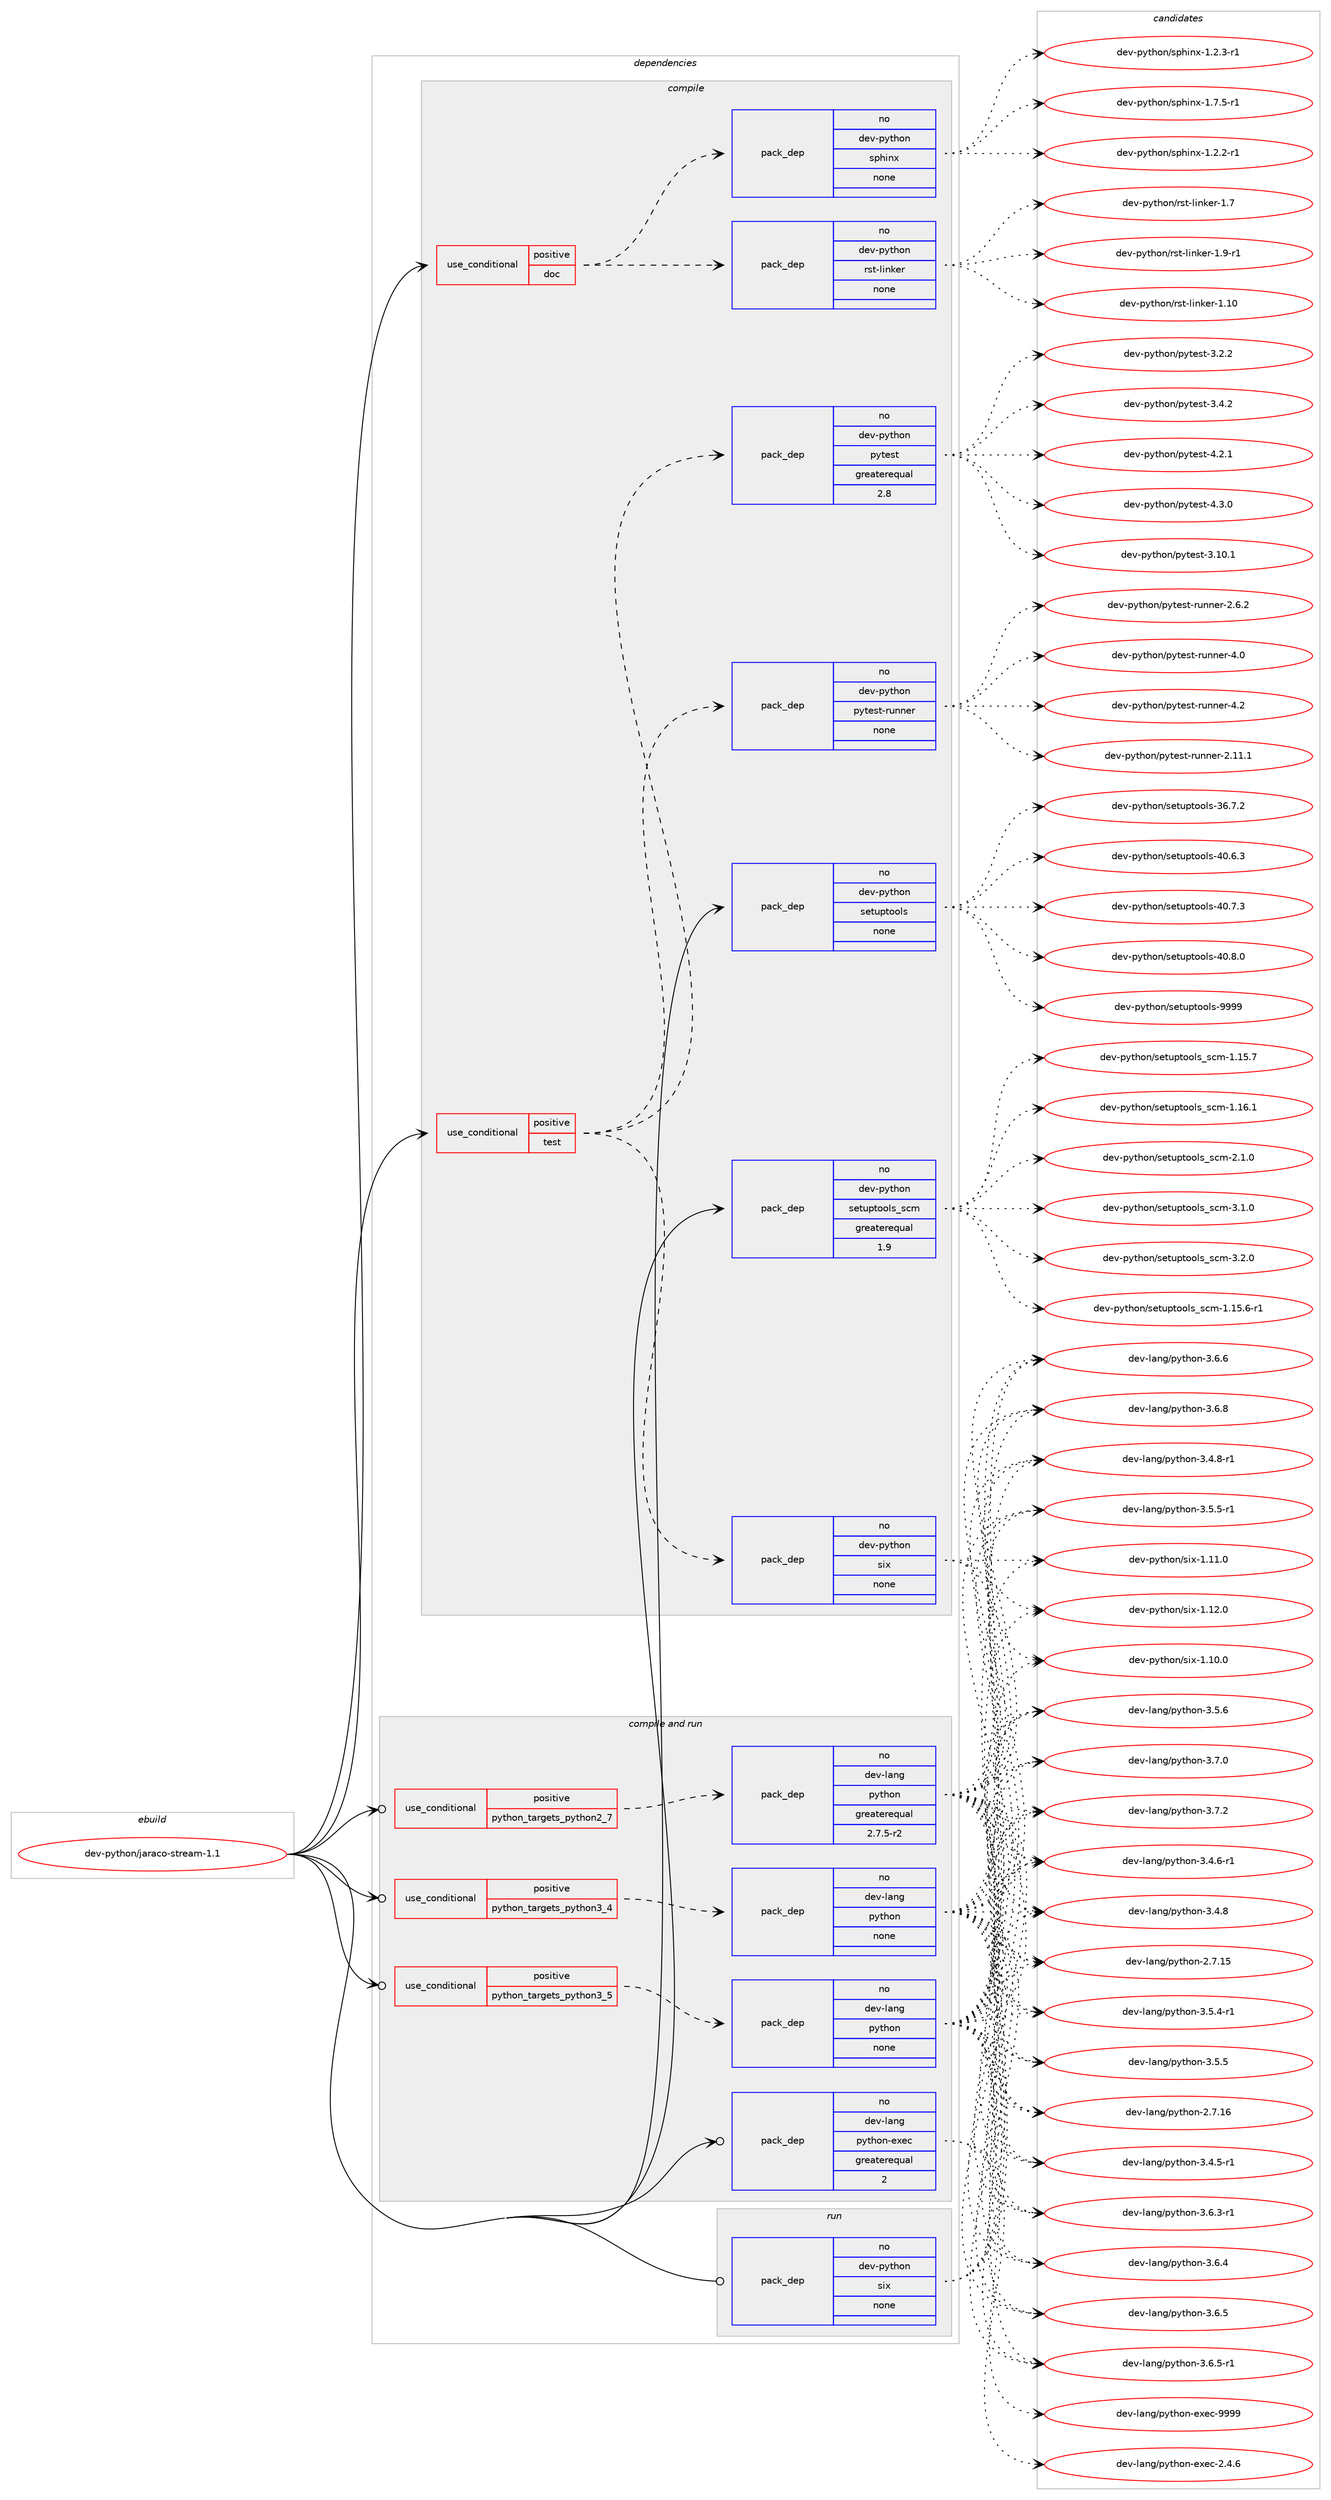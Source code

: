 digraph prolog {

# *************
# Graph options
# *************

newrank=true;
concentrate=true;
compound=true;
graph [rankdir=LR,fontname=Helvetica,fontsize=10,ranksep=1.5];#, ranksep=2.5, nodesep=0.2];
edge  [arrowhead=vee];
node  [fontname=Helvetica,fontsize=10];

# **********
# The ebuild
# **********

subgraph cluster_leftcol {
color=gray;
rank=same;
label=<<i>ebuild</i>>;
id [label="dev-python/jaraco-stream-1.1", color=red, width=4, href="../dev-python/jaraco-stream-1.1.svg"];
}

# ****************
# The dependencies
# ****************

subgraph cluster_midcol {
color=gray;
label=<<i>dependencies</i>>;
subgraph cluster_compile {
fillcolor="#eeeeee";
style=filled;
label=<<i>compile</i>>;
subgraph cond376184 {
dependency1415051 [label=<<TABLE BORDER="0" CELLBORDER="1" CELLSPACING="0" CELLPADDING="4"><TR><TD ROWSPAN="3" CELLPADDING="10">use_conditional</TD></TR><TR><TD>positive</TD></TR><TR><TD>doc</TD></TR></TABLE>>, shape=none, color=red];
subgraph pack1015598 {
dependency1415052 [label=<<TABLE BORDER="0" CELLBORDER="1" CELLSPACING="0" CELLPADDING="4" WIDTH="220"><TR><TD ROWSPAN="6" CELLPADDING="30">pack_dep</TD></TR><TR><TD WIDTH="110">no</TD></TR><TR><TD>dev-python</TD></TR><TR><TD>sphinx</TD></TR><TR><TD>none</TD></TR><TR><TD></TD></TR></TABLE>>, shape=none, color=blue];
}
dependency1415051:e -> dependency1415052:w [weight=20,style="dashed",arrowhead="vee"];
subgraph pack1015599 {
dependency1415053 [label=<<TABLE BORDER="0" CELLBORDER="1" CELLSPACING="0" CELLPADDING="4" WIDTH="220"><TR><TD ROWSPAN="6" CELLPADDING="30">pack_dep</TD></TR><TR><TD WIDTH="110">no</TD></TR><TR><TD>dev-python</TD></TR><TR><TD>rst-linker</TD></TR><TR><TD>none</TD></TR><TR><TD></TD></TR></TABLE>>, shape=none, color=blue];
}
dependency1415051:e -> dependency1415053:w [weight=20,style="dashed",arrowhead="vee"];
}
id:e -> dependency1415051:w [weight=20,style="solid",arrowhead="vee"];
subgraph cond376185 {
dependency1415054 [label=<<TABLE BORDER="0" CELLBORDER="1" CELLSPACING="0" CELLPADDING="4"><TR><TD ROWSPAN="3" CELLPADDING="10">use_conditional</TD></TR><TR><TD>positive</TD></TR><TR><TD>test</TD></TR></TABLE>>, shape=none, color=red];
subgraph pack1015600 {
dependency1415055 [label=<<TABLE BORDER="0" CELLBORDER="1" CELLSPACING="0" CELLPADDING="4" WIDTH="220"><TR><TD ROWSPAN="6" CELLPADDING="30">pack_dep</TD></TR><TR><TD WIDTH="110">no</TD></TR><TR><TD>dev-python</TD></TR><TR><TD>six</TD></TR><TR><TD>none</TD></TR><TR><TD></TD></TR></TABLE>>, shape=none, color=blue];
}
dependency1415054:e -> dependency1415055:w [weight=20,style="dashed",arrowhead="vee"];
subgraph pack1015601 {
dependency1415056 [label=<<TABLE BORDER="0" CELLBORDER="1" CELLSPACING="0" CELLPADDING="4" WIDTH="220"><TR><TD ROWSPAN="6" CELLPADDING="30">pack_dep</TD></TR><TR><TD WIDTH="110">no</TD></TR><TR><TD>dev-python</TD></TR><TR><TD>pytest</TD></TR><TR><TD>greaterequal</TD></TR><TR><TD>2.8</TD></TR></TABLE>>, shape=none, color=blue];
}
dependency1415054:e -> dependency1415056:w [weight=20,style="dashed",arrowhead="vee"];
subgraph pack1015602 {
dependency1415057 [label=<<TABLE BORDER="0" CELLBORDER="1" CELLSPACING="0" CELLPADDING="4" WIDTH="220"><TR><TD ROWSPAN="6" CELLPADDING="30">pack_dep</TD></TR><TR><TD WIDTH="110">no</TD></TR><TR><TD>dev-python</TD></TR><TR><TD>pytest-runner</TD></TR><TR><TD>none</TD></TR><TR><TD></TD></TR></TABLE>>, shape=none, color=blue];
}
dependency1415054:e -> dependency1415057:w [weight=20,style="dashed",arrowhead="vee"];
}
id:e -> dependency1415054:w [weight=20,style="solid",arrowhead="vee"];
subgraph pack1015603 {
dependency1415058 [label=<<TABLE BORDER="0" CELLBORDER="1" CELLSPACING="0" CELLPADDING="4" WIDTH="220"><TR><TD ROWSPAN="6" CELLPADDING="30">pack_dep</TD></TR><TR><TD WIDTH="110">no</TD></TR><TR><TD>dev-python</TD></TR><TR><TD>setuptools</TD></TR><TR><TD>none</TD></TR><TR><TD></TD></TR></TABLE>>, shape=none, color=blue];
}
id:e -> dependency1415058:w [weight=20,style="solid",arrowhead="vee"];
subgraph pack1015604 {
dependency1415059 [label=<<TABLE BORDER="0" CELLBORDER="1" CELLSPACING="0" CELLPADDING="4" WIDTH="220"><TR><TD ROWSPAN="6" CELLPADDING="30">pack_dep</TD></TR><TR><TD WIDTH="110">no</TD></TR><TR><TD>dev-python</TD></TR><TR><TD>setuptools_scm</TD></TR><TR><TD>greaterequal</TD></TR><TR><TD>1.9</TD></TR></TABLE>>, shape=none, color=blue];
}
id:e -> dependency1415059:w [weight=20,style="solid",arrowhead="vee"];
}
subgraph cluster_compileandrun {
fillcolor="#eeeeee";
style=filled;
label=<<i>compile and run</i>>;
subgraph cond376186 {
dependency1415060 [label=<<TABLE BORDER="0" CELLBORDER="1" CELLSPACING="0" CELLPADDING="4"><TR><TD ROWSPAN="3" CELLPADDING="10">use_conditional</TD></TR><TR><TD>positive</TD></TR><TR><TD>python_targets_python2_7</TD></TR></TABLE>>, shape=none, color=red];
subgraph pack1015605 {
dependency1415061 [label=<<TABLE BORDER="0" CELLBORDER="1" CELLSPACING="0" CELLPADDING="4" WIDTH="220"><TR><TD ROWSPAN="6" CELLPADDING="30">pack_dep</TD></TR><TR><TD WIDTH="110">no</TD></TR><TR><TD>dev-lang</TD></TR><TR><TD>python</TD></TR><TR><TD>greaterequal</TD></TR><TR><TD>2.7.5-r2</TD></TR></TABLE>>, shape=none, color=blue];
}
dependency1415060:e -> dependency1415061:w [weight=20,style="dashed",arrowhead="vee"];
}
id:e -> dependency1415060:w [weight=20,style="solid",arrowhead="odotvee"];
subgraph cond376187 {
dependency1415062 [label=<<TABLE BORDER="0" CELLBORDER="1" CELLSPACING="0" CELLPADDING="4"><TR><TD ROWSPAN="3" CELLPADDING="10">use_conditional</TD></TR><TR><TD>positive</TD></TR><TR><TD>python_targets_python3_4</TD></TR></TABLE>>, shape=none, color=red];
subgraph pack1015606 {
dependency1415063 [label=<<TABLE BORDER="0" CELLBORDER="1" CELLSPACING="0" CELLPADDING="4" WIDTH="220"><TR><TD ROWSPAN="6" CELLPADDING="30">pack_dep</TD></TR><TR><TD WIDTH="110">no</TD></TR><TR><TD>dev-lang</TD></TR><TR><TD>python</TD></TR><TR><TD>none</TD></TR><TR><TD></TD></TR></TABLE>>, shape=none, color=blue];
}
dependency1415062:e -> dependency1415063:w [weight=20,style="dashed",arrowhead="vee"];
}
id:e -> dependency1415062:w [weight=20,style="solid",arrowhead="odotvee"];
subgraph cond376188 {
dependency1415064 [label=<<TABLE BORDER="0" CELLBORDER="1" CELLSPACING="0" CELLPADDING="4"><TR><TD ROWSPAN="3" CELLPADDING="10">use_conditional</TD></TR><TR><TD>positive</TD></TR><TR><TD>python_targets_python3_5</TD></TR></TABLE>>, shape=none, color=red];
subgraph pack1015607 {
dependency1415065 [label=<<TABLE BORDER="0" CELLBORDER="1" CELLSPACING="0" CELLPADDING="4" WIDTH="220"><TR><TD ROWSPAN="6" CELLPADDING="30">pack_dep</TD></TR><TR><TD WIDTH="110">no</TD></TR><TR><TD>dev-lang</TD></TR><TR><TD>python</TD></TR><TR><TD>none</TD></TR><TR><TD></TD></TR></TABLE>>, shape=none, color=blue];
}
dependency1415064:e -> dependency1415065:w [weight=20,style="dashed",arrowhead="vee"];
}
id:e -> dependency1415064:w [weight=20,style="solid",arrowhead="odotvee"];
subgraph pack1015608 {
dependency1415066 [label=<<TABLE BORDER="0" CELLBORDER="1" CELLSPACING="0" CELLPADDING="4" WIDTH="220"><TR><TD ROWSPAN="6" CELLPADDING="30">pack_dep</TD></TR><TR><TD WIDTH="110">no</TD></TR><TR><TD>dev-lang</TD></TR><TR><TD>python-exec</TD></TR><TR><TD>greaterequal</TD></TR><TR><TD>2</TD></TR></TABLE>>, shape=none, color=blue];
}
id:e -> dependency1415066:w [weight=20,style="solid",arrowhead="odotvee"];
}
subgraph cluster_run {
fillcolor="#eeeeee";
style=filled;
label=<<i>run</i>>;
subgraph pack1015609 {
dependency1415067 [label=<<TABLE BORDER="0" CELLBORDER="1" CELLSPACING="0" CELLPADDING="4" WIDTH="220"><TR><TD ROWSPAN="6" CELLPADDING="30">pack_dep</TD></TR><TR><TD WIDTH="110">no</TD></TR><TR><TD>dev-python</TD></TR><TR><TD>six</TD></TR><TR><TD>none</TD></TR><TR><TD></TD></TR></TABLE>>, shape=none, color=blue];
}
id:e -> dependency1415067:w [weight=20,style="solid",arrowhead="odot"];
}
}

# **************
# The candidates
# **************

subgraph cluster_choices {
rank=same;
color=gray;
label=<<i>candidates</i>>;

subgraph choice1015598 {
color=black;
nodesep=1;
choice10010111845112121116104111110471151121041051101204549465046504511449 [label="dev-python/sphinx-1.2.2-r1", color=red, width=4,href="../dev-python/sphinx-1.2.2-r1.svg"];
choice10010111845112121116104111110471151121041051101204549465046514511449 [label="dev-python/sphinx-1.2.3-r1", color=red, width=4,href="../dev-python/sphinx-1.2.3-r1.svg"];
choice10010111845112121116104111110471151121041051101204549465546534511449 [label="dev-python/sphinx-1.7.5-r1", color=red, width=4,href="../dev-python/sphinx-1.7.5-r1.svg"];
dependency1415052:e -> choice10010111845112121116104111110471151121041051101204549465046504511449:w [style=dotted,weight="100"];
dependency1415052:e -> choice10010111845112121116104111110471151121041051101204549465046514511449:w [style=dotted,weight="100"];
dependency1415052:e -> choice10010111845112121116104111110471151121041051101204549465546534511449:w [style=dotted,weight="100"];
}
subgraph choice1015599 {
color=black;
nodesep=1;
choice1001011184511212111610411111047114115116451081051101071011144549464948 [label="dev-python/rst-linker-1.10", color=red, width=4,href="../dev-python/rst-linker-1.10.svg"];
choice10010111845112121116104111110471141151164510810511010710111445494655 [label="dev-python/rst-linker-1.7", color=red, width=4,href="../dev-python/rst-linker-1.7.svg"];
choice100101118451121211161041111104711411511645108105110107101114454946574511449 [label="dev-python/rst-linker-1.9-r1", color=red, width=4,href="../dev-python/rst-linker-1.9-r1.svg"];
dependency1415053:e -> choice1001011184511212111610411111047114115116451081051101071011144549464948:w [style=dotted,weight="100"];
dependency1415053:e -> choice10010111845112121116104111110471141151164510810511010710111445494655:w [style=dotted,weight="100"];
dependency1415053:e -> choice100101118451121211161041111104711411511645108105110107101114454946574511449:w [style=dotted,weight="100"];
}
subgraph choice1015600 {
color=black;
nodesep=1;
choice100101118451121211161041111104711510512045494649484648 [label="dev-python/six-1.10.0", color=red, width=4,href="../dev-python/six-1.10.0.svg"];
choice100101118451121211161041111104711510512045494649494648 [label="dev-python/six-1.11.0", color=red, width=4,href="../dev-python/six-1.11.0.svg"];
choice100101118451121211161041111104711510512045494649504648 [label="dev-python/six-1.12.0", color=red, width=4,href="../dev-python/six-1.12.0.svg"];
dependency1415055:e -> choice100101118451121211161041111104711510512045494649484648:w [style=dotted,weight="100"];
dependency1415055:e -> choice100101118451121211161041111104711510512045494649494648:w [style=dotted,weight="100"];
dependency1415055:e -> choice100101118451121211161041111104711510512045494649504648:w [style=dotted,weight="100"];
}
subgraph choice1015601 {
color=black;
nodesep=1;
choice100101118451121211161041111104711212111610111511645514649484649 [label="dev-python/pytest-3.10.1", color=red, width=4,href="../dev-python/pytest-3.10.1.svg"];
choice1001011184511212111610411111047112121116101115116455146504650 [label="dev-python/pytest-3.2.2", color=red, width=4,href="../dev-python/pytest-3.2.2.svg"];
choice1001011184511212111610411111047112121116101115116455146524650 [label="dev-python/pytest-3.4.2", color=red, width=4,href="../dev-python/pytest-3.4.2.svg"];
choice1001011184511212111610411111047112121116101115116455246504649 [label="dev-python/pytest-4.2.1", color=red, width=4,href="../dev-python/pytest-4.2.1.svg"];
choice1001011184511212111610411111047112121116101115116455246514648 [label="dev-python/pytest-4.3.0", color=red, width=4,href="../dev-python/pytest-4.3.0.svg"];
dependency1415056:e -> choice100101118451121211161041111104711212111610111511645514649484649:w [style=dotted,weight="100"];
dependency1415056:e -> choice1001011184511212111610411111047112121116101115116455146504650:w [style=dotted,weight="100"];
dependency1415056:e -> choice1001011184511212111610411111047112121116101115116455146524650:w [style=dotted,weight="100"];
dependency1415056:e -> choice1001011184511212111610411111047112121116101115116455246504649:w [style=dotted,weight="100"];
dependency1415056:e -> choice1001011184511212111610411111047112121116101115116455246514648:w [style=dotted,weight="100"];
}
subgraph choice1015602 {
color=black;
nodesep=1;
choice10010111845112121116104111110471121211161011151164511411711011010111445504649494649 [label="dev-python/pytest-runner-2.11.1", color=red, width=4,href="../dev-python/pytest-runner-2.11.1.svg"];
choice100101118451121211161041111104711212111610111511645114117110110101114455046544650 [label="dev-python/pytest-runner-2.6.2", color=red, width=4,href="../dev-python/pytest-runner-2.6.2.svg"];
choice10010111845112121116104111110471121211161011151164511411711011010111445524648 [label="dev-python/pytest-runner-4.0", color=red, width=4,href="../dev-python/pytest-runner-4.0.svg"];
choice10010111845112121116104111110471121211161011151164511411711011010111445524650 [label="dev-python/pytest-runner-4.2", color=red, width=4,href="../dev-python/pytest-runner-4.2.svg"];
dependency1415057:e -> choice10010111845112121116104111110471121211161011151164511411711011010111445504649494649:w [style=dotted,weight="100"];
dependency1415057:e -> choice100101118451121211161041111104711212111610111511645114117110110101114455046544650:w [style=dotted,weight="100"];
dependency1415057:e -> choice10010111845112121116104111110471121211161011151164511411711011010111445524648:w [style=dotted,weight="100"];
dependency1415057:e -> choice10010111845112121116104111110471121211161011151164511411711011010111445524650:w [style=dotted,weight="100"];
}
subgraph choice1015603 {
color=black;
nodesep=1;
choice100101118451121211161041111104711510111611711211611111110811545515446554650 [label="dev-python/setuptools-36.7.2", color=red, width=4,href="../dev-python/setuptools-36.7.2.svg"];
choice100101118451121211161041111104711510111611711211611111110811545524846544651 [label="dev-python/setuptools-40.6.3", color=red, width=4,href="../dev-python/setuptools-40.6.3.svg"];
choice100101118451121211161041111104711510111611711211611111110811545524846554651 [label="dev-python/setuptools-40.7.3", color=red, width=4,href="../dev-python/setuptools-40.7.3.svg"];
choice100101118451121211161041111104711510111611711211611111110811545524846564648 [label="dev-python/setuptools-40.8.0", color=red, width=4,href="../dev-python/setuptools-40.8.0.svg"];
choice10010111845112121116104111110471151011161171121161111111081154557575757 [label="dev-python/setuptools-9999", color=red, width=4,href="../dev-python/setuptools-9999.svg"];
dependency1415058:e -> choice100101118451121211161041111104711510111611711211611111110811545515446554650:w [style=dotted,weight="100"];
dependency1415058:e -> choice100101118451121211161041111104711510111611711211611111110811545524846544651:w [style=dotted,weight="100"];
dependency1415058:e -> choice100101118451121211161041111104711510111611711211611111110811545524846554651:w [style=dotted,weight="100"];
dependency1415058:e -> choice100101118451121211161041111104711510111611711211611111110811545524846564648:w [style=dotted,weight="100"];
dependency1415058:e -> choice10010111845112121116104111110471151011161171121161111111081154557575757:w [style=dotted,weight="100"];
}
subgraph choice1015604 {
color=black;
nodesep=1;
choice10010111845112121116104111110471151011161171121161111111081159511599109454946495346544511449 [label="dev-python/setuptools_scm-1.15.6-r1", color=red, width=4,href="../dev-python/setuptools_scm-1.15.6-r1.svg"];
choice1001011184511212111610411111047115101116117112116111111108115951159910945494649534655 [label="dev-python/setuptools_scm-1.15.7", color=red, width=4,href="../dev-python/setuptools_scm-1.15.7.svg"];
choice1001011184511212111610411111047115101116117112116111111108115951159910945494649544649 [label="dev-python/setuptools_scm-1.16.1", color=red, width=4,href="../dev-python/setuptools_scm-1.16.1.svg"];
choice10010111845112121116104111110471151011161171121161111111081159511599109455046494648 [label="dev-python/setuptools_scm-2.1.0", color=red, width=4,href="../dev-python/setuptools_scm-2.1.0.svg"];
choice10010111845112121116104111110471151011161171121161111111081159511599109455146494648 [label="dev-python/setuptools_scm-3.1.0", color=red, width=4,href="../dev-python/setuptools_scm-3.1.0.svg"];
choice10010111845112121116104111110471151011161171121161111111081159511599109455146504648 [label="dev-python/setuptools_scm-3.2.0", color=red, width=4,href="../dev-python/setuptools_scm-3.2.0.svg"];
dependency1415059:e -> choice10010111845112121116104111110471151011161171121161111111081159511599109454946495346544511449:w [style=dotted,weight="100"];
dependency1415059:e -> choice1001011184511212111610411111047115101116117112116111111108115951159910945494649534655:w [style=dotted,weight="100"];
dependency1415059:e -> choice1001011184511212111610411111047115101116117112116111111108115951159910945494649544649:w [style=dotted,weight="100"];
dependency1415059:e -> choice10010111845112121116104111110471151011161171121161111111081159511599109455046494648:w [style=dotted,weight="100"];
dependency1415059:e -> choice10010111845112121116104111110471151011161171121161111111081159511599109455146494648:w [style=dotted,weight="100"];
dependency1415059:e -> choice10010111845112121116104111110471151011161171121161111111081159511599109455146504648:w [style=dotted,weight="100"];
}
subgraph choice1015605 {
color=black;
nodesep=1;
choice10010111845108971101034711212111610411111045504655464953 [label="dev-lang/python-2.7.15", color=red, width=4,href="../dev-lang/python-2.7.15.svg"];
choice10010111845108971101034711212111610411111045504655464954 [label="dev-lang/python-2.7.16", color=red, width=4,href="../dev-lang/python-2.7.16.svg"];
choice1001011184510897110103471121211161041111104551465246534511449 [label="dev-lang/python-3.4.5-r1", color=red, width=4,href="../dev-lang/python-3.4.5-r1.svg"];
choice1001011184510897110103471121211161041111104551465246544511449 [label="dev-lang/python-3.4.6-r1", color=red, width=4,href="../dev-lang/python-3.4.6-r1.svg"];
choice100101118451089711010347112121116104111110455146524656 [label="dev-lang/python-3.4.8", color=red, width=4,href="../dev-lang/python-3.4.8.svg"];
choice1001011184510897110103471121211161041111104551465246564511449 [label="dev-lang/python-3.4.8-r1", color=red, width=4,href="../dev-lang/python-3.4.8-r1.svg"];
choice1001011184510897110103471121211161041111104551465346524511449 [label="dev-lang/python-3.5.4-r1", color=red, width=4,href="../dev-lang/python-3.5.4-r1.svg"];
choice100101118451089711010347112121116104111110455146534653 [label="dev-lang/python-3.5.5", color=red, width=4,href="../dev-lang/python-3.5.5.svg"];
choice1001011184510897110103471121211161041111104551465346534511449 [label="dev-lang/python-3.5.5-r1", color=red, width=4,href="../dev-lang/python-3.5.5-r1.svg"];
choice100101118451089711010347112121116104111110455146534654 [label="dev-lang/python-3.5.6", color=red, width=4,href="../dev-lang/python-3.5.6.svg"];
choice1001011184510897110103471121211161041111104551465446514511449 [label="dev-lang/python-3.6.3-r1", color=red, width=4,href="../dev-lang/python-3.6.3-r1.svg"];
choice100101118451089711010347112121116104111110455146544652 [label="dev-lang/python-3.6.4", color=red, width=4,href="../dev-lang/python-3.6.4.svg"];
choice100101118451089711010347112121116104111110455146544653 [label="dev-lang/python-3.6.5", color=red, width=4,href="../dev-lang/python-3.6.5.svg"];
choice1001011184510897110103471121211161041111104551465446534511449 [label="dev-lang/python-3.6.5-r1", color=red, width=4,href="../dev-lang/python-3.6.5-r1.svg"];
choice100101118451089711010347112121116104111110455146544654 [label="dev-lang/python-3.6.6", color=red, width=4,href="../dev-lang/python-3.6.6.svg"];
choice100101118451089711010347112121116104111110455146544656 [label="dev-lang/python-3.6.8", color=red, width=4,href="../dev-lang/python-3.6.8.svg"];
choice100101118451089711010347112121116104111110455146554648 [label="dev-lang/python-3.7.0", color=red, width=4,href="../dev-lang/python-3.7.0.svg"];
choice100101118451089711010347112121116104111110455146554650 [label="dev-lang/python-3.7.2", color=red, width=4,href="../dev-lang/python-3.7.2.svg"];
dependency1415061:e -> choice10010111845108971101034711212111610411111045504655464953:w [style=dotted,weight="100"];
dependency1415061:e -> choice10010111845108971101034711212111610411111045504655464954:w [style=dotted,weight="100"];
dependency1415061:e -> choice1001011184510897110103471121211161041111104551465246534511449:w [style=dotted,weight="100"];
dependency1415061:e -> choice1001011184510897110103471121211161041111104551465246544511449:w [style=dotted,weight="100"];
dependency1415061:e -> choice100101118451089711010347112121116104111110455146524656:w [style=dotted,weight="100"];
dependency1415061:e -> choice1001011184510897110103471121211161041111104551465246564511449:w [style=dotted,weight="100"];
dependency1415061:e -> choice1001011184510897110103471121211161041111104551465346524511449:w [style=dotted,weight="100"];
dependency1415061:e -> choice100101118451089711010347112121116104111110455146534653:w [style=dotted,weight="100"];
dependency1415061:e -> choice1001011184510897110103471121211161041111104551465346534511449:w [style=dotted,weight="100"];
dependency1415061:e -> choice100101118451089711010347112121116104111110455146534654:w [style=dotted,weight="100"];
dependency1415061:e -> choice1001011184510897110103471121211161041111104551465446514511449:w [style=dotted,weight="100"];
dependency1415061:e -> choice100101118451089711010347112121116104111110455146544652:w [style=dotted,weight="100"];
dependency1415061:e -> choice100101118451089711010347112121116104111110455146544653:w [style=dotted,weight="100"];
dependency1415061:e -> choice1001011184510897110103471121211161041111104551465446534511449:w [style=dotted,weight="100"];
dependency1415061:e -> choice100101118451089711010347112121116104111110455146544654:w [style=dotted,weight="100"];
dependency1415061:e -> choice100101118451089711010347112121116104111110455146544656:w [style=dotted,weight="100"];
dependency1415061:e -> choice100101118451089711010347112121116104111110455146554648:w [style=dotted,weight="100"];
dependency1415061:e -> choice100101118451089711010347112121116104111110455146554650:w [style=dotted,weight="100"];
}
subgraph choice1015606 {
color=black;
nodesep=1;
choice10010111845108971101034711212111610411111045504655464953 [label="dev-lang/python-2.7.15", color=red, width=4,href="../dev-lang/python-2.7.15.svg"];
choice10010111845108971101034711212111610411111045504655464954 [label="dev-lang/python-2.7.16", color=red, width=4,href="../dev-lang/python-2.7.16.svg"];
choice1001011184510897110103471121211161041111104551465246534511449 [label="dev-lang/python-3.4.5-r1", color=red, width=4,href="../dev-lang/python-3.4.5-r1.svg"];
choice1001011184510897110103471121211161041111104551465246544511449 [label="dev-lang/python-3.4.6-r1", color=red, width=4,href="../dev-lang/python-3.4.6-r1.svg"];
choice100101118451089711010347112121116104111110455146524656 [label="dev-lang/python-3.4.8", color=red, width=4,href="../dev-lang/python-3.4.8.svg"];
choice1001011184510897110103471121211161041111104551465246564511449 [label="dev-lang/python-3.4.8-r1", color=red, width=4,href="../dev-lang/python-3.4.8-r1.svg"];
choice1001011184510897110103471121211161041111104551465346524511449 [label="dev-lang/python-3.5.4-r1", color=red, width=4,href="../dev-lang/python-3.5.4-r1.svg"];
choice100101118451089711010347112121116104111110455146534653 [label="dev-lang/python-3.5.5", color=red, width=4,href="../dev-lang/python-3.5.5.svg"];
choice1001011184510897110103471121211161041111104551465346534511449 [label="dev-lang/python-3.5.5-r1", color=red, width=4,href="../dev-lang/python-3.5.5-r1.svg"];
choice100101118451089711010347112121116104111110455146534654 [label="dev-lang/python-3.5.6", color=red, width=4,href="../dev-lang/python-3.5.6.svg"];
choice1001011184510897110103471121211161041111104551465446514511449 [label="dev-lang/python-3.6.3-r1", color=red, width=4,href="../dev-lang/python-3.6.3-r1.svg"];
choice100101118451089711010347112121116104111110455146544652 [label="dev-lang/python-3.6.4", color=red, width=4,href="../dev-lang/python-3.6.4.svg"];
choice100101118451089711010347112121116104111110455146544653 [label="dev-lang/python-3.6.5", color=red, width=4,href="../dev-lang/python-3.6.5.svg"];
choice1001011184510897110103471121211161041111104551465446534511449 [label="dev-lang/python-3.6.5-r1", color=red, width=4,href="../dev-lang/python-3.6.5-r1.svg"];
choice100101118451089711010347112121116104111110455146544654 [label="dev-lang/python-3.6.6", color=red, width=4,href="../dev-lang/python-3.6.6.svg"];
choice100101118451089711010347112121116104111110455146544656 [label="dev-lang/python-3.6.8", color=red, width=4,href="../dev-lang/python-3.6.8.svg"];
choice100101118451089711010347112121116104111110455146554648 [label="dev-lang/python-3.7.0", color=red, width=4,href="../dev-lang/python-3.7.0.svg"];
choice100101118451089711010347112121116104111110455146554650 [label="dev-lang/python-3.7.2", color=red, width=4,href="../dev-lang/python-3.7.2.svg"];
dependency1415063:e -> choice10010111845108971101034711212111610411111045504655464953:w [style=dotted,weight="100"];
dependency1415063:e -> choice10010111845108971101034711212111610411111045504655464954:w [style=dotted,weight="100"];
dependency1415063:e -> choice1001011184510897110103471121211161041111104551465246534511449:w [style=dotted,weight="100"];
dependency1415063:e -> choice1001011184510897110103471121211161041111104551465246544511449:w [style=dotted,weight="100"];
dependency1415063:e -> choice100101118451089711010347112121116104111110455146524656:w [style=dotted,weight="100"];
dependency1415063:e -> choice1001011184510897110103471121211161041111104551465246564511449:w [style=dotted,weight="100"];
dependency1415063:e -> choice1001011184510897110103471121211161041111104551465346524511449:w [style=dotted,weight="100"];
dependency1415063:e -> choice100101118451089711010347112121116104111110455146534653:w [style=dotted,weight="100"];
dependency1415063:e -> choice1001011184510897110103471121211161041111104551465346534511449:w [style=dotted,weight="100"];
dependency1415063:e -> choice100101118451089711010347112121116104111110455146534654:w [style=dotted,weight="100"];
dependency1415063:e -> choice1001011184510897110103471121211161041111104551465446514511449:w [style=dotted,weight="100"];
dependency1415063:e -> choice100101118451089711010347112121116104111110455146544652:w [style=dotted,weight="100"];
dependency1415063:e -> choice100101118451089711010347112121116104111110455146544653:w [style=dotted,weight="100"];
dependency1415063:e -> choice1001011184510897110103471121211161041111104551465446534511449:w [style=dotted,weight="100"];
dependency1415063:e -> choice100101118451089711010347112121116104111110455146544654:w [style=dotted,weight="100"];
dependency1415063:e -> choice100101118451089711010347112121116104111110455146544656:w [style=dotted,weight="100"];
dependency1415063:e -> choice100101118451089711010347112121116104111110455146554648:w [style=dotted,weight="100"];
dependency1415063:e -> choice100101118451089711010347112121116104111110455146554650:w [style=dotted,weight="100"];
}
subgraph choice1015607 {
color=black;
nodesep=1;
choice10010111845108971101034711212111610411111045504655464953 [label="dev-lang/python-2.7.15", color=red, width=4,href="../dev-lang/python-2.7.15.svg"];
choice10010111845108971101034711212111610411111045504655464954 [label="dev-lang/python-2.7.16", color=red, width=4,href="../dev-lang/python-2.7.16.svg"];
choice1001011184510897110103471121211161041111104551465246534511449 [label="dev-lang/python-3.4.5-r1", color=red, width=4,href="../dev-lang/python-3.4.5-r1.svg"];
choice1001011184510897110103471121211161041111104551465246544511449 [label="dev-lang/python-3.4.6-r1", color=red, width=4,href="../dev-lang/python-3.4.6-r1.svg"];
choice100101118451089711010347112121116104111110455146524656 [label="dev-lang/python-3.4.8", color=red, width=4,href="../dev-lang/python-3.4.8.svg"];
choice1001011184510897110103471121211161041111104551465246564511449 [label="dev-lang/python-3.4.8-r1", color=red, width=4,href="../dev-lang/python-3.4.8-r1.svg"];
choice1001011184510897110103471121211161041111104551465346524511449 [label="dev-lang/python-3.5.4-r1", color=red, width=4,href="../dev-lang/python-3.5.4-r1.svg"];
choice100101118451089711010347112121116104111110455146534653 [label="dev-lang/python-3.5.5", color=red, width=4,href="../dev-lang/python-3.5.5.svg"];
choice1001011184510897110103471121211161041111104551465346534511449 [label="dev-lang/python-3.5.5-r1", color=red, width=4,href="../dev-lang/python-3.5.5-r1.svg"];
choice100101118451089711010347112121116104111110455146534654 [label="dev-lang/python-3.5.6", color=red, width=4,href="../dev-lang/python-3.5.6.svg"];
choice1001011184510897110103471121211161041111104551465446514511449 [label="dev-lang/python-3.6.3-r1", color=red, width=4,href="../dev-lang/python-3.6.3-r1.svg"];
choice100101118451089711010347112121116104111110455146544652 [label="dev-lang/python-3.6.4", color=red, width=4,href="../dev-lang/python-3.6.4.svg"];
choice100101118451089711010347112121116104111110455146544653 [label="dev-lang/python-3.6.5", color=red, width=4,href="../dev-lang/python-3.6.5.svg"];
choice1001011184510897110103471121211161041111104551465446534511449 [label="dev-lang/python-3.6.5-r1", color=red, width=4,href="../dev-lang/python-3.6.5-r1.svg"];
choice100101118451089711010347112121116104111110455146544654 [label="dev-lang/python-3.6.6", color=red, width=4,href="../dev-lang/python-3.6.6.svg"];
choice100101118451089711010347112121116104111110455146544656 [label="dev-lang/python-3.6.8", color=red, width=4,href="../dev-lang/python-3.6.8.svg"];
choice100101118451089711010347112121116104111110455146554648 [label="dev-lang/python-3.7.0", color=red, width=4,href="../dev-lang/python-3.7.0.svg"];
choice100101118451089711010347112121116104111110455146554650 [label="dev-lang/python-3.7.2", color=red, width=4,href="../dev-lang/python-3.7.2.svg"];
dependency1415065:e -> choice10010111845108971101034711212111610411111045504655464953:w [style=dotted,weight="100"];
dependency1415065:e -> choice10010111845108971101034711212111610411111045504655464954:w [style=dotted,weight="100"];
dependency1415065:e -> choice1001011184510897110103471121211161041111104551465246534511449:w [style=dotted,weight="100"];
dependency1415065:e -> choice1001011184510897110103471121211161041111104551465246544511449:w [style=dotted,weight="100"];
dependency1415065:e -> choice100101118451089711010347112121116104111110455146524656:w [style=dotted,weight="100"];
dependency1415065:e -> choice1001011184510897110103471121211161041111104551465246564511449:w [style=dotted,weight="100"];
dependency1415065:e -> choice1001011184510897110103471121211161041111104551465346524511449:w [style=dotted,weight="100"];
dependency1415065:e -> choice100101118451089711010347112121116104111110455146534653:w [style=dotted,weight="100"];
dependency1415065:e -> choice1001011184510897110103471121211161041111104551465346534511449:w [style=dotted,weight="100"];
dependency1415065:e -> choice100101118451089711010347112121116104111110455146534654:w [style=dotted,weight="100"];
dependency1415065:e -> choice1001011184510897110103471121211161041111104551465446514511449:w [style=dotted,weight="100"];
dependency1415065:e -> choice100101118451089711010347112121116104111110455146544652:w [style=dotted,weight="100"];
dependency1415065:e -> choice100101118451089711010347112121116104111110455146544653:w [style=dotted,weight="100"];
dependency1415065:e -> choice1001011184510897110103471121211161041111104551465446534511449:w [style=dotted,weight="100"];
dependency1415065:e -> choice100101118451089711010347112121116104111110455146544654:w [style=dotted,weight="100"];
dependency1415065:e -> choice100101118451089711010347112121116104111110455146544656:w [style=dotted,weight="100"];
dependency1415065:e -> choice100101118451089711010347112121116104111110455146554648:w [style=dotted,weight="100"];
dependency1415065:e -> choice100101118451089711010347112121116104111110455146554650:w [style=dotted,weight="100"];
}
subgraph choice1015608 {
color=black;
nodesep=1;
choice1001011184510897110103471121211161041111104510112010199455046524654 [label="dev-lang/python-exec-2.4.6", color=red, width=4,href="../dev-lang/python-exec-2.4.6.svg"];
choice10010111845108971101034711212111610411111045101120101994557575757 [label="dev-lang/python-exec-9999", color=red, width=4,href="../dev-lang/python-exec-9999.svg"];
dependency1415066:e -> choice1001011184510897110103471121211161041111104510112010199455046524654:w [style=dotted,weight="100"];
dependency1415066:e -> choice10010111845108971101034711212111610411111045101120101994557575757:w [style=dotted,weight="100"];
}
subgraph choice1015609 {
color=black;
nodesep=1;
choice100101118451121211161041111104711510512045494649484648 [label="dev-python/six-1.10.0", color=red, width=4,href="../dev-python/six-1.10.0.svg"];
choice100101118451121211161041111104711510512045494649494648 [label="dev-python/six-1.11.0", color=red, width=4,href="../dev-python/six-1.11.0.svg"];
choice100101118451121211161041111104711510512045494649504648 [label="dev-python/six-1.12.0", color=red, width=4,href="../dev-python/six-1.12.0.svg"];
dependency1415067:e -> choice100101118451121211161041111104711510512045494649484648:w [style=dotted,weight="100"];
dependency1415067:e -> choice100101118451121211161041111104711510512045494649494648:w [style=dotted,weight="100"];
dependency1415067:e -> choice100101118451121211161041111104711510512045494649504648:w [style=dotted,weight="100"];
}
}

}
